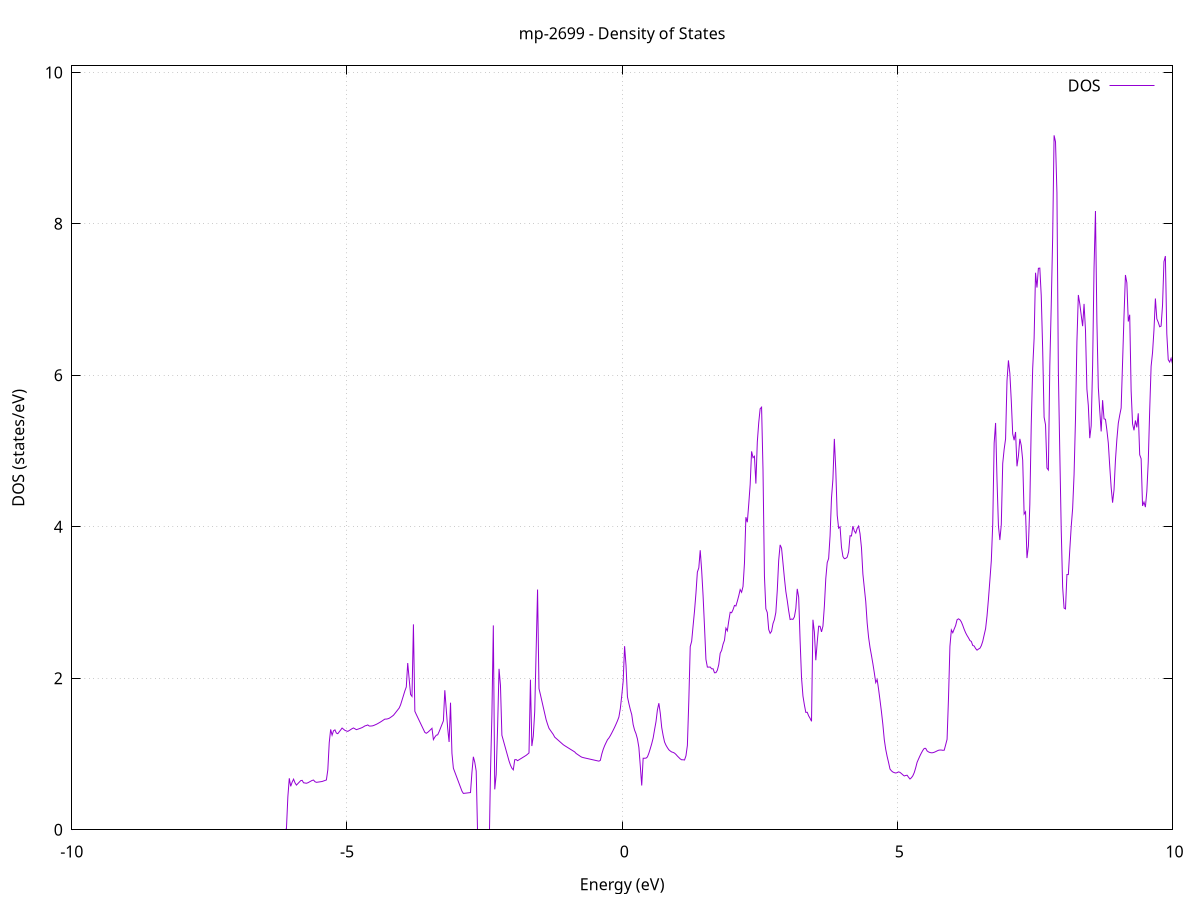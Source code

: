 set title 'mp-2699 - Density of States'
set xlabel 'Energy (eV)'
set ylabel 'DOS (states/eV)'
set grid
set xrange [-10:10]
set yrange [0:10.086]
set xzeroaxis lt -1
set terminal png size 800,600
set output 'mp-2699_dos_gnuplot.png'
plot '-' using 1:2 with lines title 'DOS'
-37.885600 0.000000
-37.859600 0.000000
-37.833700 0.000000
-37.807800 0.000000
-37.781900 0.000000
-37.755900 0.000000
-37.730000 0.000000
-37.704100 0.000000
-37.678200 0.000000
-37.652200 0.000000
-37.626300 0.000000
-37.600400 0.000000
-37.574500 0.000000
-37.548500 0.000000
-37.522600 0.000000
-37.496700 0.000000
-37.470700 0.000000
-37.444800 0.000000
-37.418900 0.000000
-37.393000 0.000000
-37.367000 0.000000
-37.341100 0.000000
-37.315200 0.000000
-37.289300 0.000000
-37.263300 0.000000
-37.237400 0.000000
-37.211500 0.000000
-37.185600 0.000000
-37.159600 0.000000
-37.133700 0.000000
-37.107800 0.000000
-37.081900 0.000000
-37.055900 0.000000
-37.030000 0.000000
-37.004100 0.000000
-36.978100 0.000000
-36.952200 0.000000
-36.926300 0.000000
-36.900400 0.000000
-36.874400 0.000000
-36.848500 0.000000
-36.822600 0.000000
-36.796700 0.000000
-36.770700 0.000000
-36.744800 0.000000
-36.718900 0.000000
-36.693000 0.000000
-36.667000 0.000000
-36.641100 0.000000
-36.615200 0.000000
-36.589300 0.000000
-36.563300 0.000000
-36.537400 0.000000
-36.511500 0.000000
-36.485500 0.000000
-36.459600 0.000000
-36.433700 0.000000
-36.407800 0.000000
-36.381800 0.000000
-36.355900 0.000000
-36.330000 0.000000
-36.304100 0.000000
-36.278100 0.000000
-36.252200 0.000000
-36.226300 0.000000
-36.200400 0.000000
-36.174400 0.000000
-36.148500 0.000000
-36.122600 0.000000
-36.096700 0.000000
-36.070700 0.000000
-36.044800 0.000000
-36.018900 0.000000
-35.992900 0.000000
-35.967000 0.000000
-35.941100 0.000000
-35.915200 0.000000
-35.889200 0.000000
-35.863300 0.000000
-35.837400 0.000000
-35.811500 0.000000
-35.785500 0.000000
-35.759600 0.000000
-35.733700 0.000000
-35.707800 0.000000
-35.681800 0.000000
-35.655900 0.000000
-35.630000 0.000000
-35.604100 0.000000
-35.578100 0.000000
-35.552200 0.000000
-35.526300 152.299800
-35.500300 0.000000
-35.474400 0.000000
-35.448500 0.000000
-35.422600 0.000000
-35.396600 0.000000
-35.370700 0.000000
-35.344800 0.000000
-35.318900 0.000000
-35.292900 0.000000
-35.267000 0.000000
-35.241100 0.000000
-35.215200 0.000000
-35.189200 0.000000
-35.163300 0.000000
-35.137400 0.000000
-35.111500 0.000000
-35.085500 0.000000
-35.059600 0.000000
-35.033700 0.000000
-35.007700 0.000000
-34.981800 0.000000
-34.955900 0.000000
-34.930000 0.000000
-34.904000 0.000000
-34.878100 0.000000
-34.852200 0.000000
-34.826300 0.000000
-34.800300 0.000000
-34.774400 0.000000
-34.748500 0.000000
-34.722600 0.000000
-34.696600 0.000000
-34.670700 0.000000
-34.644800 0.000000
-34.618900 0.000000
-34.592900 0.000000
-34.567000 0.000000
-34.541100 0.000000
-34.515100 0.000000
-34.489200 0.000000
-34.463300 0.000000
-34.437400 0.000000
-34.411400 0.000000
-34.385500 0.000000
-34.359600 0.000000
-34.333700 0.000000
-34.307700 0.000000
-34.281800 0.000000
-34.255900 0.000000
-34.230000 0.000000
-34.204000 0.000000
-34.178100 0.000000
-34.152200 0.000000
-34.126300 0.000000
-34.100300 0.000000
-34.074400 0.000000
-34.048500 0.000000
-34.022500 0.000000
-33.996600 0.000000
-33.970700 0.000000
-33.944800 0.000000
-33.918800 0.000000
-33.892900 0.000000
-33.867000 0.000000
-33.841100 0.000000
-33.815100 0.000000
-33.789200 0.000000
-33.763300 0.000000
-33.737400 0.000000
-33.711400 0.000000
-33.685500 0.000000
-33.659600 0.000000
-33.633700 0.000000
-33.607700 0.000000
-33.581800 0.000000
-33.555900 0.000000
-33.529900 0.000000
-33.504000 0.000000
-33.478100 0.000000
-33.452200 0.000000
-33.426200 0.000000
-33.400300 0.000000
-33.374400 0.000000
-33.348500 0.000000
-33.322500 0.000000
-33.296600 0.000000
-33.270700 0.000000
-33.244800 0.000000
-33.218800 0.000000
-33.192900 0.000000
-33.167000 0.000000
-33.141100 0.000000
-33.115100 0.000000
-33.089200 0.000000
-33.063300 0.000000
-33.037300 0.000000
-33.011400 0.000000
-32.985500 0.000000
-32.959600 0.000000
-32.933600 0.000000
-32.907700 0.000000
-32.881800 0.000000
-32.855900 0.000000
-32.829900 0.000000
-32.804000 0.000000
-32.778100 0.000000
-32.752200 0.000000
-32.726200 0.000000
-32.700300 0.000000
-32.674400 0.000000
-32.648500 0.000000
-32.622500 0.000000
-32.596600 0.000000
-32.570700 0.000000
-32.544700 0.000000
-32.518800 0.000000
-32.492900 0.000000
-32.467000 0.000000
-32.441000 0.000000
-32.415100 0.000000
-32.389200 0.000000
-32.363300 0.000000
-32.337300 0.000000
-32.311400 0.000000
-32.285500 0.000000
-32.259600 0.000000
-32.233600 0.000000
-32.207700 0.000000
-32.181800 0.000000
-32.155900 0.000000
-32.129900 0.000000
-32.104000 0.000000
-32.078100 0.000000
-32.052100 0.000000
-32.026200 0.000000
-32.000300 0.000000
-31.974400 0.000000
-31.948400 0.000000
-31.922500 0.000000
-31.896600 0.000000
-31.870700 0.000000
-31.844700 0.000000
-31.818800 0.000000
-31.792900 0.000000
-31.767000 0.000000
-31.741000 0.000000
-31.715100 0.000000
-31.689200 0.000000
-31.663300 0.000000
-31.637300 0.000000
-31.611400 0.000000
-31.585500 0.000000
-31.559500 0.000000
-31.533600 0.000000
-31.507700 0.000000
-31.481800 0.000000
-31.455800 0.000000
-31.429900 0.000000
-31.404000 0.000000
-31.378100 0.000000
-31.352100 0.000000
-31.326200 0.000000
-31.300300 0.000000
-31.274400 0.000000
-31.248400 0.000000
-31.222500 0.000000
-31.196600 0.000000
-31.170700 0.000000
-31.144700 0.000000
-31.118800 0.000000
-31.092900 0.000000
-31.066900 0.000000
-31.041000 0.000000
-31.015100 0.000000
-30.989200 0.000000
-30.963200 0.000000
-30.937300 0.000000
-30.911400 0.000000
-30.885500 0.000000
-30.859500 0.000000
-30.833600 0.000000
-30.807700 0.000000
-30.781800 0.000000
-30.755800 0.000000
-30.729900 0.000000
-30.704000 0.000000
-30.678100 0.000000
-30.652100 0.000000
-30.626200 0.000000
-30.600300 0.000000
-30.574300 0.000000
-30.548400 0.000000
-30.522500 0.000000
-30.496600 0.000000
-30.470600 0.000000
-30.444700 0.000000
-30.418800 0.000000
-30.392900 0.000000
-30.366900 0.000000
-30.341000 0.000000
-30.315100 0.000000
-30.289200 0.000000
-30.263200 0.000000
-30.237300 0.000000
-30.211400 0.000000
-30.185500 0.000000
-30.159500 0.000000
-30.133600 0.000000
-30.107700 0.000000
-30.081700 0.000000
-30.055800 0.000000
-30.029900 0.000000
-30.004000 0.000000
-29.978000 0.000000
-29.952100 0.000000
-29.926200 0.000000
-29.900300 0.000000
-29.874300 0.000000
-29.848400 0.000000
-29.822500 0.000000
-29.796600 0.000000
-29.770600 0.000000
-29.744700 0.000000
-29.718800 0.000000
-29.692900 0.000000
-29.666900 0.000000
-29.641000 0.000000
-29.615100 0.000000
-29.589100 0.000000
-29.563200 0.000000
-29.537300 0.000000
-29.511400 0.000000
-29.485400 0.000000
-29.459500 0.000000
-29.433600 0.000000
-29.407700 0.000000
-29.381700 0.000000
-29.355800 0.000000
-29.329900 0.000000
-29.304000 0.000000
-29.278000 0.000000
-29.252100 0.000000
-29.226200 0.000000
-29.200300 0.000000
-29.174300 0.000000
-29.148400 0.000000
-29.122500 0.000000
-29.096500 0.000000
-29.070600 0.000000
-29.044700 0.000000
-29.018800 0.000000
-28.992800 0.000000
-28.966900 0.000000
-28.941000 0.000000
-28.915100 0.000000
-28.889100 0.000000
-28.863200 0.000000
-28.837300 0.000000
-28.811400 0.000000
-28.785400 0.000000
-28.759500 0.000000
-28.733600 0.000000
-28.707700 0.000000
-28.681700 0.000000
-28.655800 0.000000
-28.629900 0.000000
-28.603900 0.000000
-28.578000 0.000000
-28.552100 0.000000
-28.526200 0.000000
-28.500200 0.000000
-28.474300 0.000000
-28.448400 0.000000
-28.422500 0.000000
-28.396500 0.000000
-28.370600 0.000000
-28.344700 0.000000
-28.318800 0.000000
-28.292800 0.000000
-28.266900 0.000000
-28.241000 0.000000
-28.215100 0.000000
-28.189100 0.000000
-28.163200 0.000000
-28.137300 0.000000
-28.111300 0.000000
-28.085400 0.000000
-28.059500 0.000000
-28.033600 0.000000
-28.007600 0.000000
-27.981700 0.000000
-27.955800 0.000000
-27.929900 0.000000
-27.903900 0.000000
-27.878000 0.000000
-27.852100 0.000000
-27.826200 0.000000
-27.800200 0.000000
-27.774300 0.000000
-27.748400 0.000000
-27.722500 0.000000
-27.696500 0.000000
-27.670600 0.000000
-27.644700 0.000000
-27.618700 0.000000
-27.592800 0.000000
-27.566900 0.000000
-27.541000 0.000000
-27.515000 0.000000
-27.489100 0.000000
-27.463200 0.000000
-27.437300 0.000000
-27.411300 0.000000
-27.385400 0.000000
-27.359500 0.000000
-27.333600 0.000000
-27.307600 0.000000
-27.281700 0.000000
-27.255800 0.000000
-27.229900 0.000000
-27.203900 0.000000
-27.178000 0.000000
-27.152100 0.000000
-27.126100 0.000000
-27.100200 0.000000
-27.074300 0.000000
-27.048400 0.000000
-27.022400 0.000000
-26.996500 0.000000
-26.970600 0.000000
-26.944700 0.000000
-26.918700 0.000000
-26.892800 0.000000
-26.866900 0.000000
-26.841000 0.000000
-26.815000 0.000000
-26.789100 0.000000
-26.763200 0.000000
-26.737300 0.000000
-26.711300 0.000000
-26.685400 0.000000
-26.659500 0.000000
-26.633500 0.000000
-26.607600 0.000000
-26.581700 0.000000
-26.555800 0.000000
-26.529800 0.000000
-26.503900 0.000000
-26.478000 0.000000
-26.452100 0.000000
-26.426100 0.000000
-26.400200 0.000000
-26.374300 0.000000
-26.348400 0.000000
-26.322400 0.000000
-26.296500 0.000000
-26.270600 0.000000
-26.244700 0.000000
-26.218700 0.000000
-26.192800 0.000000
-26.166900 0.000000
-26.140900 0.000000
-26.115000 0.000000
-26.089100 0.000000
-26.063200 0.000000
-26.037200 0.000000
-26.011300 0.000000
-25.985400 0.000000
-25.959500 0.000000
-25.933500 0.000000
-25.907600 0.000000
-25.881700 0.000000
-25.855800 0.000000
-25.829800 0.000000
-25.803900 0.000000
-25.778000 0.000000
-25.752100 0.000000
-25.726100 0.000000
-25.700200 0.000000
-25.674300 0.000000
-25.648300 0.000000
-25.622400 0.000000
-25.596500 0.000000
-25.570600 0.000000
-25.544600 0.000000
-25.518700 0.000000
-25.492800 0.000000
-25.466900 0.000000
-25.440900 0.000000
-25.415000 0.000000
-25.389100 0.000000
-25.363200 0.000000
-25.337200 0.000000
-25.311300 0.000000
-25.285400 0.000000
-25.259500 0.000000
-25.233500 0.000000
-25.207600 0.000000
-25.181700 0.000000
-25.155700 0.000000
-25.129800 0.000000
-25.103900 0.000000
-25.078000 0.000000
-25.052000 0.000000
-25.026100 0.000000
-25.000200 0.000000
-24.974300 0.000000
-24.948300 0.000000
-24.922400 0.000000
-24.896500 0.000000
-24.870600 0.000000
-24.844600 0.000000
-24.818700 0.000000
-24.792800 0.000000
-24.766900 0.000000
-24.740900 0.000000
-24.715000 0.000000
-24.689100 0.000000
-24.663100 0.000000
-24.637200 0.000000
-24.611300 0.000000
-24.585400 0.000000
-24.559400 0.000000
-24.533500 0.000000
-24.507600 0.000000
-24.481700 0.000000
-24.455700 0.000000
-24.429800 0.000000
-24.403900 0.000000
-24.378000 0.000000
-24.352000 0.000000
-24.326100 0.000000
-24.300200 0.000000
-24.274300 0.000000
-24.248300 0.000000
-24.222400 0.000000
-24.196500 0.000000
-24.170500 0.000000
-24.144600 0.000000
-24.118700 0.000000
-24.092800 0.000000
-24.066800 0.000000
-24.040900 0.000000
-24.015000 0.000000
-23.989100 0.000000
-23.963100 0.000000
-23.937200 0.000000
-23.911300 0.000000
-23.885400 0.000000
-23.859400 0.000000
-23.833500 0.000000
-23.807600 0.000000
-23.781700 0.000000
-23.755700 0.000000
-23.729800 0.000000
-23.703900 0.000000
-23.677900 0.000000
-23.652000 0.000000
-23.626100 0.000000
-23.600200 0.000000
-23.574200 0.000000
-23.548300 0.000000
-23.522400 0.000000
-23.496500 0.000000
-23.470500 0.000000
-23.444600 0.000000
-23.418700 0.000000
-23.392800 0.000000
-23.366800 0.000000
-23.340900 0.000000
-23.315000 0.000000
-23.289100 0.000000
-23.263100 0.000000
-23.237200 0.000000
-23.211300 0.000000
-23.185300 0.000000
-23.159400 0.000000
-23.133500 0.000000
-23.107600 0.000000
-23.081600 0.000000
-23.055700 0.000000
-23.029800 0.000000
-23.003900 0.000000
-22.977900 0.000000
-22.952000 0.000000
-22.926100 0.000000
-22.900200 0.000000
-22.874200 0.000000
-22.848300 0.000000
-22.822400 0.000000
-22.796500 0.000000
-22.770500 0.000000
-22.744600 0.000000
-22.718700 0.000000
-22.692700 0.000000
-22.666800 0.000000
-22.640900 0.000000
-22.615000 0.000000
-22.589000 0.000000
-22.563100 0.000000
-22.537200 0.000000
-22.511300 0.000000
-22.485300 0.000000
-22.459400 0.000000
-22.433500 0.000000
-22.407600 0.000000
-22.381600 0.000000
-22.355700 0.000000
-22.329800 0.000000
-22.303900 0.000000
-22.277900 0.000000
-22.252000 0.000000
-22.226100 0.000000
-22.200100 0.000000
-22.174200 0.000000
-22.148300 0.000000
-22.122400 0.000000
-22.096400 0.000000
-22.070500 0.000000
-22.044600 0.000000
-22.018700 0.000000
-21.992700 0.000000
-21.966800 0.000000
-21.940900 0.000000
-21.915000 0.000000
-21.889000 0.000000
-21.863100 0.000000
-21.837200 0.000000
-21.811300 0.000000
-21.785300 0.000000
-21.759400 0.000000
-21.733500 0.000000
-21.707500 0.000000
-21.681600 0.000000
-21.655700 0.000000
-21.629800 0.000000
-21.603800 0.000000
-21.577900 0.000000
-21.552000 0.000000
-21.526100 0.000000
-21.500100 0.000000
-21.474200 0.000000
-21.448300 0.000000
-21.422400 0.000000
-21.396400 0.000000
-21.370500 0.000000
-21.344600 0.000000
-21.318700 0.000000
-21.292700 0.000000
-21.266800 0.000000
-21.240900 0.000000
-21.214900 0.000000
-21.189000 0.000000
-21.163100 0.000000
-21.137200 0.000000
-21.111200 0.000000
-21.085300 0.000000
-21.059400 0.000000
-21.033500 0.000000
-21.007500 0.000000
-20.981600 0.000000
-20.955700 0.000000
-20.929800 0.000000
-20.903800 0.000000
-20.877900 0.000000
-20.852000 0.000000
-20.826100 0.000000
-20.800100 0.000000
-20.774200 0.000000
-20.748300 0.000000
-20.722300 0.000000
-20.696400 0.000000
-20.670500 0.000000
-20.644600 0.000000
-20.618600 0.000000
-20.592700 0.000000
-20.566800 0.000000
-20.540900 0.000000
-20.514900 0.000000
-20.489000 0.000000
-20.463100 0.000000
-20.437200 0.000000
-20.411200 0.000000
-20.385300 0.000000
-20.359400 0.000000
-20.333500 0.000000
-20.307500 0.000000
-20.281600 0.000000
-20.255700 0.000000
-20.229700 0.000000
-20.203800 0.000000
-20.177900 0.000000
-20.152000 0.000000
-20.126000 0.000000
-20.100100 0.000000
-20.074200 0.000000
-20.048300 0.000000
-20.022300 0.000000
-19.996400 0.000000
-19.970500 0.000000
-19.944600 0.000000
-19.918600 0.000000
-19.892700 0.000000
-19.866800 0.000000
-19.840900 0.000000
-19.814900 0.000000
-19.789000 0.000000
-19.763100 0.000000
-19.737100 0.000000
-19.711200 0.000000
-19.685300 0.000000
-19.659400 0.000000
-19.633400 0.000000
-19.607500 0.000000
-19.581600 0.000000
-19.555700 0.000000
-19.529700 0.000000
-19.503800 0.000000
-19.477900 0.000000
-19.452000 0.000000
-19.426000 0.000000
-19.400100 0.000000
-19.374200 0.000000
-19.348300 0.000000
-19.322300 0.000000
-19.296400 0.000000
-19.270500 0.000000
-19.244500 0.000000
-19.218600 0.000000
-19.192700 0.000000
-19.166800 0.000000
-19.140800 0.000000
-19.114900 0.000000
-19.089000 0.000000
-19.063100 0.000000
-19.037100 0.000000
-19.011200 0.000000
-18.985300 0.000000
-18.959400 0.000000
-18.933400 0.000000
-18.907500 0.000000
-18.881600 0.000000
-18.855700 0.000000
-18.829700 0.000000
-18.803800 0.000000
-18.777900 0.000000
-18.751900 0.000000
-18.726000 0.000000
-18.700100 0.000000
-18.674200 0.000000
-18.648200 0.000000
-18.622300 0.000000
-18.596400 0.000000
-18.570500 0.000000
-18.544500 0.000000
-18.518600 0.000000
-18.492700 0.000000
-18.466800 0.000000
-18.440800 0.000000
-18.414900 0.000000
-18.389000 0.000000
-18.363100 0.000000
-18.337100 0.000000
-18.311200 0.000000
-18.285300 0.000000
-18.259300 0.000000
-18.233400 0.000000
-18.207500 0.000000
-18.181600 0.000000
-18.155600 0.000000
-18.129700 0.000000
-18.103800 0.000000
-18.077900 0.000000
-18.051900 0.000000
-18.026000 0.000000
-18.000100 0.000000
-17.974200 0.000000
-17.948200 0.000000
-17.922300 0.000000
-17.896400 0.000000
-17.870500 0.000000
-17.844500 0.000000
-17.818600 0.000000
-17.792700 0.000000
-17.766700 0.000000
-17.740800 0.000000
-17.714900 0.000000
-17.689000 0.000000
-17.663000 0.000000
-17.637100 0.000000
-17.611200 0.000000
-17.585300 0.000000
-17.559300 0.000000
-17.533400 0.000000
-17.507500 0.000000
-17.481600 0.000000
-17.455600 0.000000
-17.429700 0.000000
-17.403800 0.000000
-17.377900 0.000000
-17.351900 0.000000
-17.326000 0.000000
-17.300100 0.000000
-17.274100 0.000000
-17.248200 0.000000
-17.222300 0.000000
-17.196400 0.000000
-17.170400 0.000000
-17.144500 0.000000
-17.118600 0.000000
-17.092700 0.000000
-17.066700 0.000000
-17.040800 0.000000
-17.014900 0.000000
-16.989000 0.000000
-16.963000 0.000000
-16.937100 0.000000
-16.911200 0.000000
-16.885300 0.000000
-16.859300 0.000000
-16.833400 0.000000
-16.807500 0.000000
-16.781500 0.000000
-16.755600 0.000000
-16.729700 0.000000
-16.703800 0.000000
-16.677800 67.094100
-16.651900 92.748700
-16.626000 37.724600
-16.600100 59.043400
-16.574100 74.879300
-16.548200 0.000000
-16.522300 0.000000
-16.496400 0.000000
-16.470400 0.000000
-16.444500 0.000000
-16.418600 0.000000
-16.392700 0.000000
-16.366700 0.000000
-16.340800 0.000000
-16.314900 0.000000
-16.288900 0.000000
-16.263000 0.000000
-16.237100 0.000000
-16.211200 0.000000
-16.185200 0.000000
-16.159300 0.000000
-16.133400 0.000000
-16.107500 0.000000
-16.081500 0.000000
-16.055600 0.000000
-16.029700 0.000000
-16.003800 0.000000
-15.977800 0.000000
-15.951900 0.000000
-15.926000 0.000000
-15.900100 0.000000
-15.874100 0.000000
-15.848200 0.000000
-15.822300 0.000000
-15.796300 0.000000
-15.770400 0.000000
-15.744500 0.000000
-15.718600 0.000000
-15.692600 0.000000
-15.666700 0.000000
-15.640800 0.000000
-15.614900 0.000000
-15.588900 0.000000
-15.563000 0.000000
-15.537100 0.000000
-15.511200 0.000000
-15.485200 0.000000
-15.459300 0.000000
-15.433400 0.000000
-15.407500 0.000000
-15.381500 0.000000
-15.355600 0.000000
-15.329700 0.000000
-15.303700 0.000000
-15.277800 0.000000
-15.251900 0.000000
-15.226000 0.000000
-15.200000 0.000000
-15.174100 0.000000
-15.148200 0.000000
-15.122300 0.000000
-15.096300 0.000000
-15.070400 0.000000
-15.044500 0.000000
-15.018600 0.000000
-14.992600 0.000000
-14.966700 0.000000
-14.940800 0.000000
-14.914900 0.000000
-14.888900 0.000000
-14.863000 0.000000
-14.837100 0.000000
-14.811100 0.000000
-14.785200 0.000000
-14.759300 0.000000
-14.733400 0.000000
-14.707400 0.000000
-14.681500 0.000000
-14.655600 0.000000
-14.629700 0.000000
-14.603700 0.000000
-14.577800 0.000000
-14.551900 0.000000
-14.526000 0.000000
-14.500000 0.000000
-14.474100 0.000000
-14.448200 0.000000
-14.422300 0.000000
-14.396300 0.000000
-14.370400 0.000000
-14.344500 0.000000
-14.318500 0.000000
-14.292600 0.000000
-14.266700 0.000000
-14.240800 0.000000
-14.214800 0.000000
-14.188900 0.000000
-14.163000 0.000000
-14.137100 0.000000
-14.111100 0.000000
-14.085200 0.000000
-14.059300 0.000000
-14.033400 0.000000
-14.007400 0.000000
-13.981500 0.000000
-13.955600 0.000000
-13.929700 0.000000
-13.903700 0.000000
-13.877800 0.000000
-13.851900 0.000000
-13.825900 0.000000
-13.800000 0.000000
-13.774100 0.000000
-13.748200 0.000000
-13.722200 0.000000
-13.696300 0.000000
-13.670400 0.000000
-13.644500 0.000000
-13.618500 0.000000
-13.592600 0.000000
-13.566700 0.000000
-13.540800 0.000000
-13.514800 0.000000
-13.488900 0.000000
-13.463000 0.000000
-13.437100 0.000000
-13.411100 0.000000
-13.385200 0.000000
-13.359300 0.000000
-13.333300 0.000000
-13.307400 0.000000
-13.281500 0.000000
-13.255600 0.000000
-13.229600 0.000000
-13.203700 0.000000
-13.177800 0.000000
-13.151900 0.000000
-13.125900 0.000000
-13.100000 0.000000
-13.074100 0.000000
-13.048200 0.000000
-13.022200 0.000000
-12.996300 0.000000
-12.970400 0.000000
-12.944500 0.000000
-12.918500 0.000000
-12.892600 0.000000
-12.866700 0.000000
-12.840700 0.000000
-12.814800 0.000000
-12.788900 0.000000
-12.763000 0.000000
-12.737000 0.000000
-12.711100 0.000000
-12.685200 0.000000
-12.659300 0.000000
-12.633300 0.000000
-12.607400 0.000000
-12.581500 0.000000
-12.555600 0.000000
-12.529600 0.000000
-12.503700 0.000000
-12.477800 0.000000
-12.451900 0.000000
-12.425900 0.000000
-12.400000 0.000000
-12.374100 0.000000
-12.348100 0.000000
-12.322200 0.000000
-12.296300 0.000000
-12.270400 0.000000
-12.244400 0.000000
-12.218500 0.000000
-12.192600 0.000000
-12.166700 0.000000
-12.140700 0.000000
-12.114800 0.000000
-12.088900 0.000000
-12.063000 0.000000
-12.037000 0.000000
-12.011100 0.000000
-11.985200 0.000000
-11.959300 0.000000
-11.933300 0.000000
-11.907400 0.000000
-11.881500 0.000000
-11.855500 0.000000
-11.829600 0.000000
-11.803700 0.000000
-11.777800 0.000000
-11.751800 0.000000
-11.725900 0.000000
-11.700000 0.000000
-11.674100 0.000000
-11.648100 0.000000
-11.622200 0.000000
-11.596300 0.000000
-11.570400 0.000000
-11.544400 0.000000
-11.518500 0.000000
-11.492600 0.000000
-11.466700 0.000000
-11.440700 0.000000
-11.414800 0.000000
-11.388900 0.000000
-11.362900 0.000000
-11.337000 0.000000
-11.311100 0.000000
-11.285200 0.000000
-11.259200 0.000000
-11.233300 0.000000
-11.207400 0.000000
-11.181500 0.000000
-11.155500 0.000000
-11.129600 0.000000
-11.103700 0.000000
-11.077800 0.000000
-11.051800 0.000000
-11.025900 0.000000
-11.000000 0.000000
-10.974100 0.000000
-10.948100 0.000000
-10.922200 0.000000
-10.896300 0.000000
-10.870300 0.000000
-10.844400 0.000000
-10.818500 0.000000
-10.792600 0.000000
-10.766600 0.000000
-10.740700 0.000000
-10.714800 0.000000
-10.688900 0.000000
-10.662900 0.000000
-10.637000 0.000000
-10.611100 0.000000
-10.585200 0.000000
-10.559200 0.000000
-10.533300 0.000000
-10.507400 0.000000
-10.481500 0.000000
-10.455500 0.000000
-10.429600 0.000000
-10.403700 0.000000
-10.377700 0.000000
-10.351800 0.000000
-10.325900 0.000000
-10.300000 0.000000
-10.274000 0.000000
-10.248100 0.000000
-10.222200 0.000000
-10.196300 0.000000
-10.170300 0.000000
-10.144400 0.000000
-10.118500 0.000000
-10.092600 0.000000
-10.066600 0.000000
-10.040700 0.000000
-10.014800 0.000000
-9.988900 0.000000
-9.962900 0.000000
-9.937000 0.000000
-9.911100 0.000000
-9.885100 0.000000
-9.859200 0.000000
-9.833300 0.000000
-9.807400 0.000000
-9.781400 0.000000
-9.755500 0.000000
-9.729600 0.000000
-9.703700 0.000000
-9.677700 0.000000
-9.651800 0.000000
-9.625900 0.000000
-9.600000 0.000000
-9.574000 0.000000
-9.548100 0.000000
-9.522200 0.000000
-9.496300 0.000000
-9.470300 0.000000
-9.444400 0.000000
-9.418500 0.000000
-9.392500 0.000000
-9.366600 0.000000
-9.340700 0.000000
-9.314800 0.000000
-9.288800 0.000000
-9.262900 0.000000
-9.237000 0.000000
-9.211100 0.000000
-9.185100 0.000000
-9.159200 0.000000
-9.133300 0.000000
-9.107400 0.000000
-9.081400 0.000000
-9.055500 0.000000
-9.029600 0.000000
-9.003700 0.000000
-8.977700 0.000000
-8.951800 0.000000
-8.925900 0.000000
-8.899900 0.000000
-8.874000 0.000000
-8.848100 0.000000
-8.822200 0.000000
-8.796200 0.000000
-8.770300 0.000000
-8.744400 0.000000
-8.718500 0.000000
-8.692500 0.000000
-8.666600 0.000000
-8.640700 0.000000
-8.614800 0.000000
-8.588800 0.000000
-8.562900 0.000000
-8.537000 0.000000
-8.511100 0.000000
-8.485100 0.000000
-8.459200 0.000000
-8.433300 0.000000
-8.407300 0.000000
-8.381400 0.000000
-8.355500 0.000000
-8.329600 0.000000
-8.303600 0.000000
-8.277700 0.000000
-8.251800 0.000000
-8.225900 0.000000
-8.199900 0.000000
-8.174000 0.000000
-8.148100 0.000000
-8.122200 0.000000
-8.096200 0.000000
-8.070300 0.000000
-8.044400 0.000000
-8.018500 0.000000
-7.992500 0.000000
-7.966600 0.000000
-7.940700 0.000000
-7.914700 0.000000
-7.888800 0.000000
-7.862900 0.000000
-7.837000 0.000000
-7.811000 0.000000
-7.785100 0.000000
-7.759200 0.000000
-7.733300 0.000000
-7.707300 0.000000
-7.681400 0.000000
-7.655500 0.000000
-7.629600 0.000000
-7.603600 0.000000
-7.577700 0.000000
-7.551800 0.000000
-7.525900 0.000000
-7.499900 0.000000
-7.474000 0.000000
-7.448100 0.000000
-7.422100 0.000000
-7.396200 0.000000
-7.370300 0.000000
-7.344400 0.000000
-7.318400 0.000000
-7.292500 0.000000
-7.266600 0.000000
-7.240700 0.000000
-7.214700 0.000000
-7.188800 0.000000
-7.162900 0.000000
-7.137000 0.000000
-7.111000 0.000000
-7.085100 0.000000
-7.059200 0.000000
-7.033300 0.000000
-7.007300 0.000000
-6.981400 0.000000
-6.955500 0.000000
-6.929500 0.000000
-6.903600 0.000000
-6.877700 0.000000
-6.851800 0.000000
-6.825800 0.000000
-6.799900 0.000000
-6.774000 0.000000
-6.748100 0.000000
-6.722100 0.000000
-6.696200 0.000000
-6.670300 0.000000
-6.644400 0.000000
-6.618400 0.000000
-6.592500 0.000000
-6.566600 0.000000
-6.540700 0.000000
-6.514700 0.000000
-6.488800 0.000000
-6.462900 0.000000
-6.436900 0.000000
-6.411000 0.000000
-6.385100 0.000000
-6.359200 0.000000
-6.333200 0.000000
-6.307300 0.000000
-6.281400 0.000000
-6.255500 0.000000
-6.229500 0.000000
-6.203600 0.000000
-6.177700 0.000000
-6.151800 0.000000
-6.125800 0.000000
-6.099900 0.014400
-6.074000 0.436100
-6.048100 0.679800
-6.022100 0.573700
-5.996200 0.628900
-5.970300 0.668200
-5.944300 0.620000
-5.918400 0.589700
-5.892500 0.609400
-5.866600 0.629200
-5.840600 0.648900
-5.814700 0.652700
-5.788800 0.620800
-5.762900 0.617500
-5.736900 0.614300
-5.711000 0.620400
-5.685100 0.630800
-5.659200 0.641200
-5.633200 0.651600
-5.607300 0.656400
-5.581400 0.634700
-5.555500 0.626400
-5.529500 0.629100
-5.503600 0.631800
-5.477700 0.634500
-5.451700 0.637700
-5.425800 0.644200
-5.399900 0.650900
-5.374000 0.657700
-5.348000 0.791700
-5.322100 1.151200
-5.296200 1.325200
-5.270300 1.248900
-5.244300 1.307800
-5.218400 1.319100
-5.192500 1.276400
-5.166600 1.268700
-5.140600 1.293100
-5.114700 1.317600
-5.088800 1.343100
-5.062900 1.327700
-5.036900 1.312500
-5.011000 1.304900
-4.985100 1.299200
-4.959100 1.310400
-4.933200 1.322700
-4.907300 1.335000
-4.881400 1.344200
-4.855400 1.333300
-4.829500 1.321900
-4.803600 1.327700
-4.777700 1.334600
-4.751700 1.341500
-4.725800 1.348900
-4.699900 1.359200
-4.674000 1.371500
-4.648000 1.376300
-4.622100 1.384300
-4.596200 1.370200
-4.570300 1.369900
-4.544300 1.370800
-4.518400 1.375900
-4.492500 1.384100
-4.466500 1.392300
-4.440600 1.402100
-4.414700 1.413000
-4.388800 1.424100
-4.362800 1.436500
-4.336900 1.449200
-4.311000 1.461200
-4.285100 1.461300
-4.259100 1.465200
-4.233200 1.472000
-4.207300 1.484300
-4.181400 1.497500
-4.155400 1.511900
-4.129500 1.535100
-4.103600 1.559200
-4.077700 1.583200
-4.051700 1.607300
-4.025800 1.649500
-3.999900 1.710200
-3.973900 1.771700
-3.948000 1.833400
-3.922100 1.885200
-3.896200 2.201700
-3.870200 1.992500
-3.844300 1.786100
-3.818400 1.760800
-3.792500 2.712200
-3.766500 1.564400
-3.740600 1.523000
-3.714700 1.483500
-3.688800 1.444000
-3.662800 1.404500
-3.636900 1.365000
-3.611000 1.325600
-3.585100 1.286100
-3.559100 1.274000
-3.533200 1.286100
-3.507300 1.302900
-3.481300 1.321400
-3.455400 1.339900
-3.429500 1.190700
-3.403600 1.223100
-3.377600 1.248300
-3.351700 1.254000
-3.325800 1.295100
-3.299900 1.342800
-3.273900 1.390600
-3.248000 1.438300
-3.222100 1.842300
-3.196200 1.591100
-3.170200 1.340200
-3.144300 1.159100
-3.118400 1.678400
-3.092500 1.009200
-3.066500 0.813000
-3.040600 0.762600
-3.014700 0.712200
-2.988700 0.661800
-2.962800 0.611400
-2.936900 0.561000
-2.911000 0.510700
-2.885000 0.480000
-2.859100 0.482200
-2.833200 0.484400
-2.807300 0.486700
-2.781300 0.489000
-2.755400 0.491300
-2.729500 0.756900
-2.703600 0.963800
-2.677600 0.891600
-2.651700 0.774300
-2.625800 0.000000
-2.599900 0.000000
-2.573900 0.000000
-2.548000 0.000000
-2.522100 0.000000
-2.496100 0.000000
-2.470200 0.000000
-2.444300 0.000000
-2.418400 0.000000
-2.392400 0.754600
-2.366500 1.515700
-2.340600 2.698500
-2.314700 0.533300
-2.288700 0.727800
-2.262800 1.361400
-2.236900 2.125300
-2.211000 1.906600
-2.185000 1.248400
-2.159100 1.180500
-2.133200 1.112600
-2.107300 1.044600
-2.081300 0.976700
-2.055400 0.908800
-2.029500 0.853600
-2.003500 0.813300
-1.977600 0.791300
-1.951700 0.924700
-1.925800 0.926900
-1.899800 0.912300
-1.873900 0.924000
-1.848000 0.935800
-1.822100 0.947500
-1.796100 0.959200
-1.770200 0.970900
-1.744300 0.982600
-1.718400 0.998000
-1.692400 1.014700
-1.666500 1.981500
-1.640600 1.105600
-1.614700 1.235900
-1.588700 1.560100
-1.562800 2.365700
-1.536900 3.171400
-1.510900 1.864100
-1.485000 1.784700
-1.459100 1.701700
-1.433200 1.618800
-1.407200 1.535900
-1.381300 1.453800
-1.355400 1.393600
-1.329500 1.340000
-1.303500 1.312400
-1.277600 1.285600
-1.251700 1.258900
-1.225800 1.223500
-1.199800 1.206900
-1.173900 1.190200
-1.148000 1.173500
-1.122100 1.156900
-1.096100 1.140200
-1.070200 1.123400
-1.044300 1.110600
-1.018300 1.098800
-0.992400 1.087100
-0.966500 1.075300
-0.940600 1.063500
-0.914600 1.051800
-0.888700 1.040000
-0.862800 1.028200
-0.836900 1.008100
-0.810900 0.995200
-0.785000 0.982300
-0.759100 0.969300
-0.733200 0.958400
-0.707200 0.953200
-0.681300 0.948500
-0.655400 0.944300
-0.629500 0.940000
-0.603500 0.935800
-0.577600 0.931500
-0.551700 0.927200
-0.525700 0.923000
-0.499800 0.918700
-0.473900 0.914500
-0.448000 0.910200
-0.422000 0.906100
-0.396100 0.916600
-0.370200 0.998900
-0.344300 1.061400
-0.318300 1.110100
-0.292400 1.150100
-0.266500 1.188600
-0.240600 1.211700
-0.214600 1.242600
-0.188700 1.277700
-0.162800 1.314900
-0.136900 1.353300
-0.110900 1.395100
-0.085000 1.438600
-0.059100 1.488800
-0.033100 1.600200
-0.007200 1.769300
0.018700 1.963700
0.044600 2.424600
0.070600 2.165700
0.096500 1.754700
0.122400 1.666500
0.148300 1.587800
0.174300 1.520700
0.200200 1.388800
0.226100 1.315500
0.252000 1.268000
0.278000 1.199100
0.303900 1.086600
0.329800 0.842700
0.355700 0.584200
0.381700 0.944900
0.407600 0.944800
0.433500 0.945500
0.459500 0.962200
0.485400 1.010900
0.511300 1.071300
0.537200 1.135600
0.563200 1.211200
0.589100 1.322200
0.615000 1.426900
0.640900 1.583000
0.666900 1.671200
0.692800 1.539700
0.718700 1.351900
0.744600 1.245200
0.770600 1.158800
0.796500 1.116400
0.822400 1.084000
0.848300 1.056300
0.874300 1.040300
0.900200 1.027400
0.926100 1.021700
0.952100 1.012000
0.978000 0.994800
1.003900 0.973200
1.029800 0.954600
1.055800 0.935700
1.081700 0.923900
1.107600 0.924300
1.133500 0.921300
1.159500 0.976700
1.185400 1.113600
1.211300 1.701400
1.237200 2.417800
1.263200 2.489300
1.289100 2.692200
1.315000 2.889100
1.340900 3.122000
1.366900 3.402800
1.392800 3.457100
1.418700 3.690700
1.444700 3.426800
1.470600 3.091900
1.496500 2.680400
1.522400 2.250300
1.548400 2.148200
1.574300 2.147500
1.600200 2.148600
1.626100 2.124900
1.652100 2.125700
1.678000 2.073200
1.703900 2.074000
1.729800 2.106300
1.755800 2.182000
1.781700 2.331100
1.807600 2.368400
1.833500 2.450200
1.859500 2.502300
1.885400 2.662300
1.911300 2.626900
1.937300 2.757300
1.963200 2.872000
1.989100 2.865500
2.015000 2.905600
2.041000 2.961900
2.066900 2.954800
2.092800 3.018200
2.118700 3.089200
2.144700 3.171400
2.170600 3.135900
2.196500 3.212700
2.222400 3.518200
2.248400 4.127200
2.274300 4.060400
2.300200 4.297800
2.326100 4.556900
2.352100 4.996300
2.378000 4.913500
2.403900 4.931700
2.429900 4.571000
2.455800 5.119100
2.481700 5.374300
2.507600 5.558800
2.533600 5.579400
2.559500 4.751200
2.585400 3.350100
2.611300 2.918100
2.637300 2.868100
2.663200 2.643600
2.689100 2.593900
2.715000 2.620700
2.741000 2.722500
2.766900 2.774700
2.792800 2.870000
2.818700 3.160000
2.844700 3.559500
2.870600 3.761600
2.896500 3.717600
2.922500 3.521700
2.948400 3.322500
2.974300 3.146400
3.000200 3.025600
3.026200 2.889900
3.052100 2.776200
3.078000 2.782400
3.103900 2.777700
3.129900 2.811300
3.155800 2.919600
3.181700 3.180700
3.207600 3.071300
3.233600 2.498600
3.259500 2.005900
3.285400 1.766000
3.311300 1.649400
3.337300 1.549900
3.363200 1.551300
3.389100 1.503700
3.415100 1.471600
3.441000 1.431900
3.466900 2.772700
3.492800 2.610900
3.518800 2.238400
3.544700 2.477600
3.570600 2.687900
3.596500 2.686500
3.622500 2.612700
3.648400 2.688200
3.674300 2.950400
3.700200 3.316500
3.726200 3.527500
3.752100 3.582200
3.778000 3.881500
3.803900 4.380300
3.829900 4.629600
3.855800 5.161100
3.881700 4.751900
3.907700 4.153100
3.933600 3.982500
3.959500 4.000300
3.985400 3.730700
4.011400 3.608400
4.037300 3.579100
4.063200 3.583900
4.089100 3.599700
4.115100 3.670600
4.141000 3.882300
4.166900 3.879100
4.192800 4.009800
4.218800 3.945000
4.244700 3.916700
4.270600 3.979200
4.296500 4.010100
4.322500 3.909000
4.348400 3.725000
4.374300 3.376900
4.400300 3.193300
4.426200 3.014300
4.452100 2.731400
4.478000 2.540500
4.504000 2.407100
4.529900 2.303100
4.555800 2.193600
4.581700 2.073800
4.607700 1.943300
4.633600 1.984100
4.659500 1.855900
4.685400 1.711300
4.711400 1.559600
4.737300 1.390700
4.763200 1.190100
4.789100 1.062400
4.815100 0.967900
4.841000 0.888400
4.866900 0.802000
4.892900 0.778300
4.918800 0.762600
4.944700 0.754600
4.970600 0.749600
4.996600 0.754200
5.022500 0.764400
5.048400 0.757900
5.074300 0.742600
5.100300 0.725600
5.126200 0.710600
5.152100 0.716900
5.178000 0.720200
5.204000 0.693600
5.229900 0.670300
5.255800 0.686700
5.281700 0.712400
5.307700 0.755100
5.333600 0.817800
5.359500 0.891100
5.385500 0.934500
5.411400 0.976300
5.437300 1.014400
5.463200 1.048300
5.489200 1.074200
5.515100 1.075000
5.541000 1.041000
5.566900 1.027900
5.592900 1.020100
5.618800 1.016200
5.644700 1.017500
5.670600 1.023300
5.696600 1.031800
5.722500 1.041300
5.748400 1.049800
5.774300 1.053100
5.800300 1.052700
5.826200 1.049400
5.852100 1.050700
5.878100 1.121500
5.904000 1.194300
5.929900 1.738900
5.955800 2.421400
5.981800 2.638600
6.007700 2.601500
6.033600 2.650900
6.059500 2.696500
6.085500 2.772800
6.111400 2.785400
6.137300 2.773100
6.163200 2.744800
6.189200 2.698200
6.215100 2.646100
6.241000 2.601400
6.266900 2.565200
6.292900 2.534500
6.318800 2.499100
6.344700 2.486500
6.370700 2.433600
6.396600 2.426400
6.422500 2.393200
6.448400 2.371500
6.474400 2.386200
6.500300 2.396400
6.526200 2.430900
6.552100 2.488100
6.578100 2.573200
6.604000 2.655000
6.629900 2.823400
6.655800 3.045600
6.681800 3.293900
6.707700 3.550100
6.733600 4.033900
6.759500 5.106200
6.785500 5.371400
6.811400 4.617000
6.837300 4.012800
6.863300 3.826100
6.889200 4.029600
6.915100 4.836300
6.941000 5.022400
6.967000 5.161200
6.992900 5.927800
7.018800 6.197300
7.044700 6.025000
7.070700 5.664600
7.096600 5.226200
7.122500 5.143400
7.148400 5.252200
7.174400 4.798900
7.200300 4.936000
7.226200 5.161400
7.252100 5.074000
7.278100 4.878800
7.304000 4.168900
7.329900 4.198300
7.355900 3.587300
7.381800 3.746400
7.407700 4.294500
7.433600 5.352900
7.459600 6.091100
7.485500 6.487800
7.511400 7.354700
7.537300 7.159200
7.563300 7.413300
7.589200 7.415900
7.615100 7.052200
7.641000 6.345500
7.667000 5.447600
7.692900 5.348000
7.718800 4.775600
7.744700 4.750200
7.770700 6.123100
7.796600 6.919200
7.822500 7.815800
7.848500 9.168800
7.874400 9.082400
7.900300 8.411200
7.926200 6.049400
7.952200 4.978600
7.978100 3.967400
8.004000 3.202900
8.029900 2.927700
8.055900 2.916000
8.081800 3.370200
8.107700 3.369500
8.133600 3.694100
8.159600 4.002300
8.185500 4.242200
8.211400 4.687200
8.237300 5.419500
8.263300 6.444200
8.289200 7.061100
8.315100 6.946600
8.341100 6.795800
8.367000 6.649200
8.392900 6.943300
8.418800 6.599200
8.444800 5.816500
8.470700 5.600000
8.496600 5.170400
8.522500 5.333100
8.548500 6.129600
8.574400 7.415000
8.600300 8.169500
8.626200 6.713100
8.652200 5.839200
8.678100 5.537100
8.704000 5.259100
8.729900 5.672200
8.755900 5.425500
8.781800 5.419600
8.807700 5.277500
8.833700 5.105800
8.859600 4.799100
8.885500 4.519900
8.911400 4.319000
8.937400 4.487500
8.963300 4.878900
8.989200 5.153400
9.015100 5.367400
9.041100 5.474000
9.067000 5.568900
9.092900 6.172000
9.118800 6.779400
9.144800 7.324900
9.170700 7.223000
9.196600 6.710700
9.222500 6.800000
9.248500 5.794200
9.274400 5.358600
9.300300 5.274300
9.326300 5.404100
9.352200 5.313200
9.378100 5.498500
9.404000 4.951200
9.430000 4.898900
9.455900 4.276200
9.481800 4.326900
9.507700 4.260200
9.533700 4.466900
9.559600 4.858600
9.585500 5.535700
9.611400 6.118800
9.637400 6.300400
9.663300 6.597700
9.689200 7.014700
9.715100 6.746200
9.741100 6.700700
9.767000 6.641300
9.792900 6.650500
9.818900 6.925900
9.844800 7.500000
9.870700 7.575100
9.896600 6.549200
9.922600 6.206500
9.948500 6.175700
9.974400 6.225900
10.000300 6.150700
10.026300 6.144100
10.052200 6.293600
10.078100 6.530500
10.104000 7.121600
10.130000 7.772400
10.155900 9.014400
10.181800 9.182200
10.207700 6.754800
10.233700 7.216800
10.259600 9.135800
10.285500 9.528300
10.311500 7.505600
10.337400 5.898900
10.363300 5.006400
10.389200 5.055100
10.415200 6.174200
10.441100 6.704200
10.467000 9.929100
10.492900 8.971600
10.518900 6.839600
10.544800 6.509400
10.570700 8.157500
10.596600 8.607400
10.622600 8.742800
10.648500 7.440000
10.674400 6.844300
10.700300 6.186800
10.726300 4.327400
10.752200 3.875800
10.778100 3.704000
10.804100 3.463600
10.830000 4.080900
10.855900 3.961200
10.881800 3.921900
10.907800 3.743700
10.933700 3.654400
10.959600 3.639400
10.985500 3.480400
11.011500 3.283000
11.037400 3.257900
11.063300 2.996900
11.089200 2.824300
11.115200 2.748800
11.141100 2.763900
11.167000 2.531800
11.192900 2.023400
11.218900 1.584300
11.244800 1.268500
11.270700 0.841800
11.296700 0.568400
11.322600 0.440500
11.348500 0.361400
11.374400 0.293500
11.400400 0.234800
11.426300 0.188800
11.452200 0.156200
11.478100 0.134400
11.504100 0.109800
11.530000 0.069000
11.555900 0.026200
11.581800 0.006600
11.607800 0.000000
11.633700 0.000000
11.659600 0.000000
11.685500 0.000000
11.711500 0.000000
11.737400 0.000000
11.763300 0.000000
11.789300 0.000000
11.815200 0.000000
11.841100 0.000000
11.867000 0.000000
11.893000 0.000000
11.918900 0.000000
11.944800 0.000000
11.970700 0.000000
11.996700 0.000000
12.022600 0.000000
12.048500 0.000000
12.074400 0.000000
12.100400 0.000000
12.126300 0.000000
12.152200 0.000000
12.178100 0.000000
12.204100 0.000000
12.230000 0.000000
12.255900 0.000000
12.281900 0.000000
12.307800 0.000000
12.333700 0.000000
12.359600 0.000000
12.385600 0.000000
12.411500 0.000000
12.437400 0.000000
12.463300 0.000000
12.489300 0.000000
12.515200 0.000000
12.541100 0.000000
12.567000 0.000000
12.593000 0.000000
12.618900 0.000000
12.644800 0.000000
12.670700 0.000000
12.696700 0.000000
12.722600 0.000000
12.748500 0.000000
12.774500 0.000000
12.800400 0.000000
12.826300 0.000000
12.852200 0.000000
12.878200 0.000000
12.904100 0.000000
12.930000 0.000000
12.955900 0.000000
12.981900 0.000000
13.007800 0.000000
13.033700 0.000000
13.059600 0.000000
13.085600 0.000000
13.111500 0.000000
13.137400 0.000000
13.163300 0.000000
13.189300 0.000000
13.215200 0.000000
13.241100 0.000000
13.267100 0.000000
13.293000 0.000000
13.318900 0.000000
13.344800 0.000000
13.370800 0.000000
13.396700 0.000000
13.422600 0.000000
13.448500 0.000000
13.474500 0.000000
13.500400 0.000000
13.526300 0.000000
13.552200 0.000000
13.578200 0.000000
13.604100 0.000000
13.630000 0.000000
13.655900 0.000000
13.681900 0.000000
13.707800 0.000000
13.733700 0.000000
13.759700 0.000000
13.785600 0.000000
13.811500 0.000000
13.837400 0.000000
13.863400 0.000000
13.889300 0.000000
13.915200 0.000000
13.941100 0.000000
13.967100 0.000000
e
